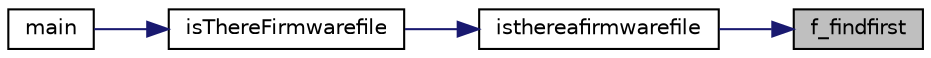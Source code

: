 digraph "f_findfirst"
{
 // LATEX_PDF_SIZE
  edge [fontname="Helvetica",fontsize="10",labelfontname="Helvetica",labelfontsize="10"];
  node [fontname="Helvetica",fontsize="10",shape=record];
  rankdir="RL";
  Node1 [label="f_findfirst",height=0.2,width=0.4,color="black", fillcolor="grey75", style="filled", fontcolor="black",tooltip=" "];
  Node1 -> Node2 [dir="back",color="midnightblue",fontsize="10",style="solid"];
  Node2 [label="isthereafirmwarefile",height=0.2,width=0.4,color="black", fillcolor="white", style="filled",URL="$bootloader_main_8c.html#a51b01b9a7dc09793089182ed2854c313",tooltip=" "];
  Node2 -> Node3 [dir="back",color="midnightblue",fontsize="10",style="solid"];
  Node3 [label="isThereFirmwarefile",height=0.2,width=0.4,color="black", fillcolor="white", style="filled",URL="$bootloader_main_8h.html#a00dc442d16eb0c90dd198e8808879454",tooltip=" "];
  Node3 -> Node4 [dir="back",color="midnightblue",fontsize="10",style="solid"];
  Node4 [label="main",height=0.2,width=0.4,color="black", fillcolor="white", style="filled",URL="$main_8c.html#a840291bc02cba5474a4cb46a9b9566fe",tooltip="The application entry point."];
}
